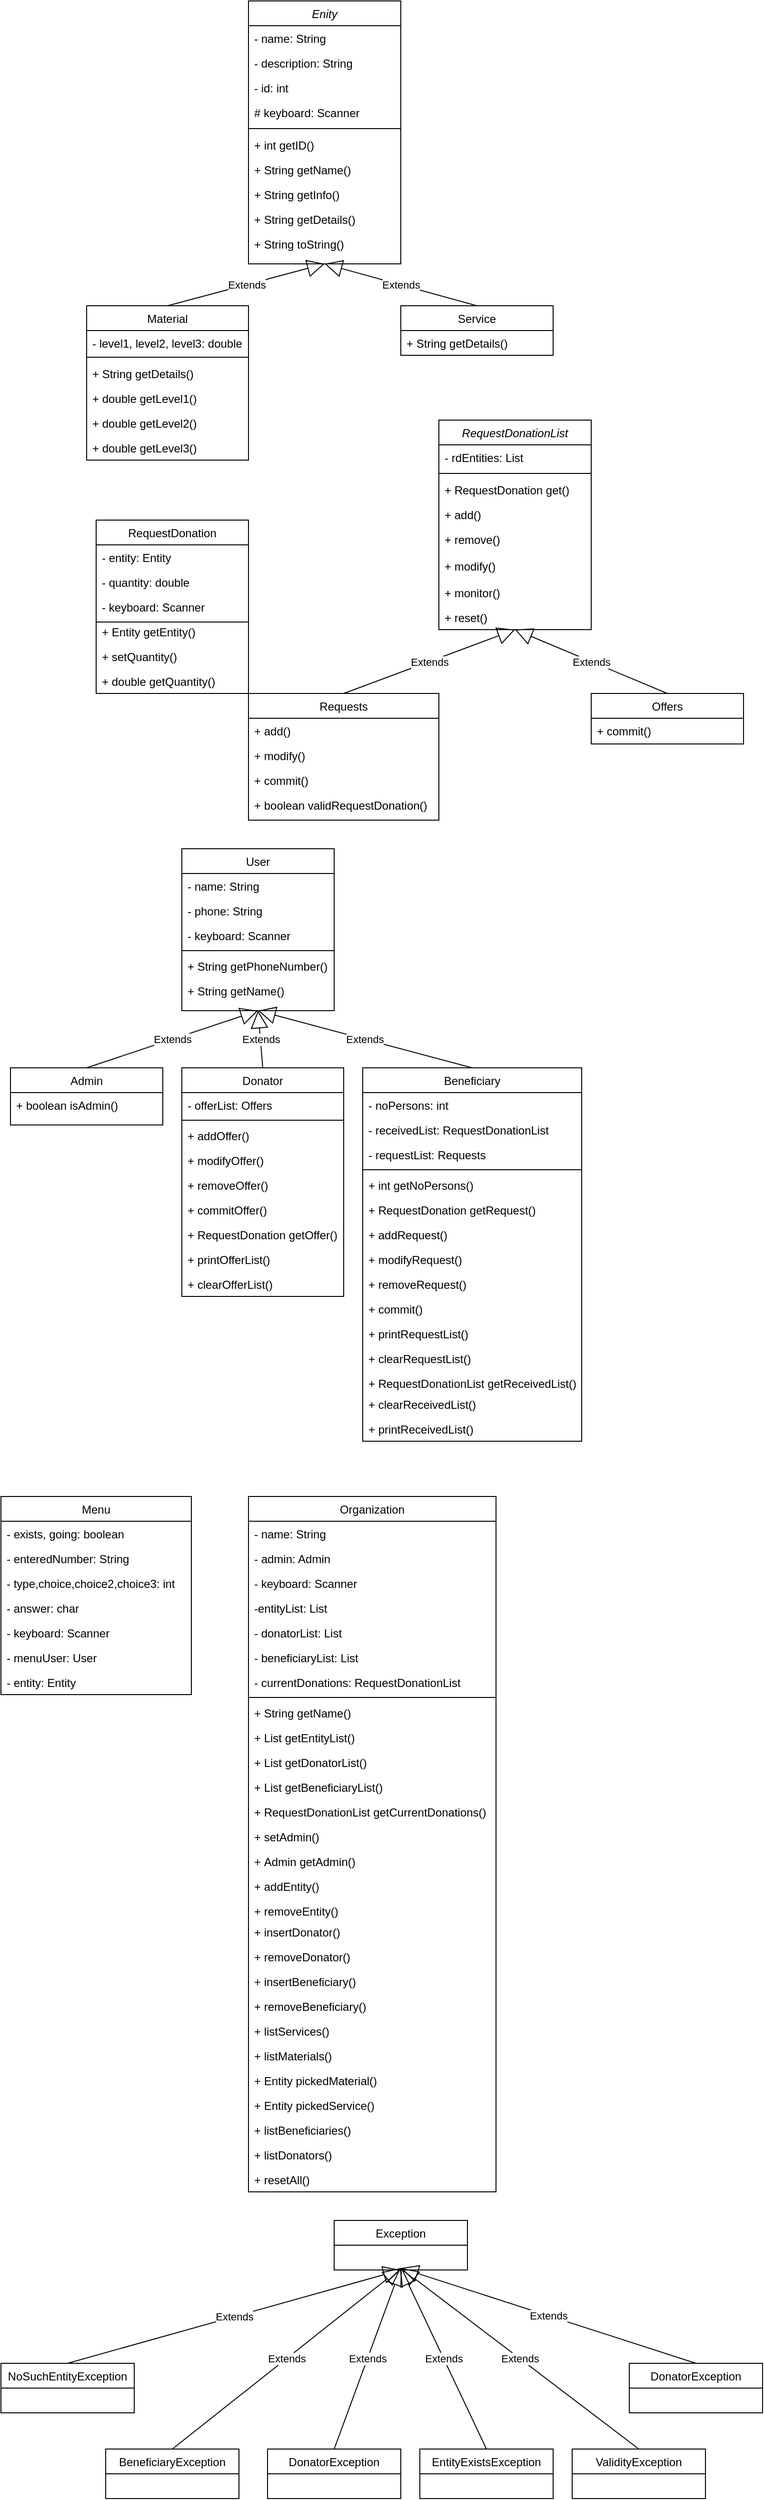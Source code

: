 <mxfile version="14.7.4" type="github">
  <diagram id="C5RBs43oDa-KdzZeNtuy" name="Page-1">
    <mxGraphModel dx="985" dy="637" grid="1" gridSize="10" guides="1" tooltips="1" connect="1" arrows="1" fold="1" page="1" pageScale="1" pageWidth="827" pageHeight="1169" math="0" shadow="0">
      <root>
        <mxCell id="WIyWlLk6GJQsqaUBKTNV-0" />
        <mxCell id="WIyWlLk6GJQsqaUBKTNV-1" parent="WIyWlLk6GJQsqaUBKTNV-0" />
        <mxCell id="zkfFHV4jXpPFQw0GAbJ--0" value="Enity" style="swimlane;fontStyle=2;align=center;verticalAlign=top;childLayout=stackLayout;horizontal=1;startSize=26;horizontalStack=0;resizeParent=1;resizeLast=0;collapsible=1;marginBottom=0;rounded=0;shadow=0;strokeWidth=1;" parent="WIyWlLk6GJQsqaUBKTNV-1" vertex="1">
          <mxGeometry x="280" y="40" width="160" height="276" as="geometry">
            <mxRectangle x="230" y="140" width="160" height="26" as="alternateBounds" />
          </mxGeometry>
        </mxCell>
        <mxCell id="zkfFHV4jXpPFQw0GAbJ--1" value="- name: String" style="text;align=left;verticalAlign=top;spacingLeft=4;spacingRight=4;overflow=hidden;rotatable=0;points=[[0,0.5],[1,0.5]];portConstraint=eastwest;" parent="zkfFHV4jXpPFQw0GAbJ--0" vertex="1">
          <mxGeometry y="26" width="160" height="26" as="geometry" />
        </mxCell>
        <mxCell id="zkfFHV4jXpPFQw0GAbJ--2" value="- description: String" style="text;align=left;verticalAlign=top;spacingLeft=4;spacingRight=4;overflow=hidden;rotatable=0;points=[[0,0.5],[1,0.5]];portConstraint=eastwest;rounded=0;shadow=0;html=0;" parent="zkfFHV4jXpPFQw0GAbJ--0" vertex="1">
          <mxGeometry y="52" width="160" height="26" as="geometry" />
        </mxCell>
        <mxCell id="zkfFHV4jXpPFQw0GAbJ--3" value="- id: int" style="text;align=left;verticalAlign=top;spacingLeft=4;spacingRight=4;overflow=hidden;rotatable=0;points=[[0,0.5],[1,0.5]];portConstraint=eastwest;rounded=0;shadow=0;html=0;" parent="zkfFHV4jXpPFQw0GAbJ--0" vertex="1">
          <mxGeometry y="78" width="160" height="26" as="geometry" />
        </mxCell>
        <mxCell id="yIsXroLYPyBEFq1A_14s-3" value="# keyboard: Scanner" style="text;align=left;verticalAlign=top;spacingLeft=4;spacingRight=4;overflow=hidden;rotatable=0;points=[[0,0.5],[1,0.5]];portConstraint=eastwest;rounded=0;shadow=0;html=0;" vertex="1" parent="zkfFHV4jXpPFQw0GAbJ--0">
          <mxGeometry y="104" width="160" height="26" as="geometry" />
        </mxCell>
        <mxCell id="zkfFHV4jXpPFQw0GAbJ--4" value="" style="line;html=1;strokeWidth=1;align=left;verticalAlign=middle;spacingTop=-1;spacingLeft=3;spacingRight=3;rotatable=0;labelPosition=right;points=[];portConstraint=eastwest;" parent="zkfFHV4jXpPFQw0GAbJ--0" vertex="1">
          <mxGeometry y="130" width="160" height="8" as="geometry" />
        </mxCell>
        <mxCell id="yIsXroLYPyBEFq1A_14s-8" value="+ int getID()" style="text;align=left;verticalAlign=top;spacingLeft=4;spacingRight=4;overflow=hidden;rotatable=0;points=[[0,0.5],[1,0.5]];portConstraint=eastwest;rounded=0;shadow=0;html=0;" vertex="1" parent="zkfFHV4jXpPFQw0GAbJ--0">
          <mxGeometry y="138" width="160" height="26" as="geometry" />
        </mxCell>
        <mxCell id="-UorqYTT1GGAPW61VOYn-3" value="+ String getName()" style="text;align=left;verticalAlign=top;spacingLeft=4;spacingRight=4;overflow=hidden;rotatable=0;points=[[0,0.5],[1,0.5]];portConstraint=eastwest;rounded=0;shadow=0;html=0;" parent="zkfFHV4jXpPFQw0GAbJ--0" vertex="1">
          <mxGeometry y="164" width="160" height="26" as="geometry" />
        </mxCell>
        <mxCell id="yIsXroLYPyBEFq1A_14s-10" value="+ String getInfo()" style="text;align=left;verticalAlign=top;spacingLeft=4;spacingRight=4;overflow=hidden;rotatable=0;points=[[0,0.5],[1,0.5]];portConstraint=eastwest;rounded=0;shadow=0;html=0;" vertex="1" parent="zkfFHV4jXpPFQw0GAbJ--0">
          <mxGeometry y="190" width="160" height="26" as="geometry" />
        </mxCell>
        <mxCell id="-UorqYTT1GGAPW61VOYn-5" value="+ String getDetails()" style="text;align=left;verticalAlign=top;spacingLeft=4;spacingRight=4;overflow=hidden;rotatable=0;points=[[0,0.5],[1,0.5]];portConstraint=eastwest;rounded=0;shadow=0;html=0;" parent="zkfFHV4jXpPFQw0GAbJ--0" vertex="1">
          <mxGeometry y="216" width="160" height="26" as="geometry" />
        </mxCell>
        <mxCell id="-UorqYTT1GGAPW61VOYn-4" value="+ String toString()" style="text;align=left;verticalAlign=top;spacingLeft=4;spacingRight=4;overflow=hidden;rotatable=0;points=[[0,0.5],[1,0.5]];portConstraint=eastwest;rounded=0;shadow=0;html=0;" parent="zkfFHV4jXpPFQw0GAbJ--0" vertex="1">
          <mxGeometry y="242" width="160" height="26" as="geometry" />
        </mxCell>
        <mxCell id="zkfFHV4jXpPFQw0GAbJ--6" value="Material" style="swimlane;fontStyle=0;align=center;verticalAlign=top;childLayout=stackLayout;horizontal=1;startSize=26;horizontalStack=0;resizeParent=1;resizeLast=0;collapsible=1;marginBottom=0;rounded=0;shadow=0;strokeWidth=1;" parent="WIyWlLk6GJQsqaUBKTNV-1" vertex="1">
          <mxGeometry x="110" y="360" width="170" height="162" as="geometry">
            <mxRectangle x="130" y="380" width="160" height="26" as="alternateBounds" />
          </mxGeometry>
        </mxCell>
        <mxCell id="zkfFHV4jXpPFQw0GAbJ--7" value="- level1, level2, level3: double" style="text;align=left;verticalAlign=top;spacingLeft=4;spacingRight=4;overflow=hidden;rotatable=0;points=[[0,0.5],[1,0.5]];portConstraint=eastwest;" parent="zkfFHV4jXpPFQw0GAbJ--6" vertex="1">
          <mxGeometry y="26" width="170" height="24" as="geometry" />
        </mxCell>
        <mxCell id="-UorqYTT1GGAPW61VOYn-6" value="" style="line;html=1;strokeWidth=1;align=left;verticalAlign=middle;spacingTop=-1;spacingLeft=3;spacingRight=3;rotatable=0;labelPosition=right;points=[];portConstraint=eastwest;" parent="zkfFHV4jXpPFQw0GAbJ--6" vertex="1">
          <mxGeometry y="50" width="170" height="8" as="geometry" />
        </mxCell>
        <mxCell id="zkfFHV4jXpPFQw0GAbJ--8" value="+ String getDetails()" style="text;align=left;verticalAlign=top;spacingLeft=4;spacingRight=4;overflow=hidden;rotatable=0;points=[[0,0.5],[1,0.5]];portConstraint=eastwest;rounded=0;shadow=0;html=0;" parent="zkfFHV4jXpPFQw0GAbJ--6" vertex="1">
          <mxGeometry y="58" width="170" height="26" as="geometry" />
        </mxCell>
        <mxCell id="yIsXroLYPyBEFq1A_14s-44" value="+ double getLevel1()" style="text;align=left;verticalAlign=top;spacingLeft=4;spacingRight=4;overflow=hidden;rotatable=0;points=[[0,0.5],[1,0.5]];portConstraint=eastwest;rounded=0;shadow=0;html=0;" vertex="1" parent="zkfFHV4jXpPFQw0GAbJ--6">
          <mxGeometry y="84" width="170" height="26" as="geometry" />
        </mxCell>
        <mxCell id="yIsXroLYPyBEFq1A_14s-45" value="+ double getLevel2()" style="text;align=left;verticalAlign=top;spacingLeft=4;spacingRight=4;overflow=hidden;rotatable=0;points=[[0,0.5],[1,0.5]];portConstraint=eastwest;rounded=0;shadow=0;html=0;" vertex="1" parent="zkfFHV4jXpPFQw0GAbJ--6">
          <mxGeometry y="110" width="170" height="26" as="geometry" />
        </mxCell>
        <mxCell id="yIsXroLYPyBEFq1A_14s-46" value="+ double getLevel3()" style="text;align=left;verticalAlign=top;spacingLeft=4;spacingRight=4;overflow=hidden;rotatable=0;points=[[0,0.5],[1,0.5]];portConstraint=eastwest;rounded=0;shadow=0;html=0;" vertex="1" parent="zkfFHV4jXpPFQw0GAbJ--6">
          <mxGeometry y="136" width="170" height="26" as="geometry" />
        </mxCell>
        <mxCell id="zkfFHV4jXpPFQw0GAbJ--13" value="Service" style="swimlane;fontStyle=0;align=center;verticalAlign=top;childLayout=stackLayout;horizontal=1;startSize=26;horizontalStack=0;resizeParent=1;resizeLast=0;collapsible=1;marginBottom=0;rounded=0;shadow=0;strokeWidth=1;" parent="WIyWlLk6GJQsqaUBKTNV-1" vertex="1">
          <mxGeometry x="440" y="360" width="160" height="52" as="geometry">
            <mxRectangle x="340" y="380" width="170" height="26" as="alternateBounds" />
          </mxGeometry>
        </mxCell>
        <mxCell id="zkfFHV4jXpPFQw0GAbJ--14" value="+ String getDetails()" style="text;align=left;verticalAlign=top;spacingLeft=4;spacingRight=4;overflow=hidden;rotatable=0;points=[[0,0.5],[1,0.5]];portConstraint=eastwest;" parent="zkfFHV4jXpPFQw0GAbJ--13" vertex="1">
          <mxGeometry y="26" width="160" height="26" as="geometry" />
        </mxCell>
        <mxCell id="-UorqYTT1GGAPW61VOYn-16" value="RequestDonationList" style="swimlane;fontStyle=2;align=center;verticalAlign=top;childLayout=stackLayout;horizontal=1;startSize=26;horizontalStack=0;resizeParent=1;resizeLast=0;collapsible=1;marginBottom=0;rounded=0;shadow=0;strokeWidth=1;" parent="WIyWlLk6GJQsqaUBKTNV-1" vertex="1">
          <mxGeometry x="480" y="480" width="160" height="220" as="geometry">
            <mxRectangle x="300" y="370" width="160" height="26" as="alternateBounds" />
          </mxGeometry>
        </mxCell>
        <mxCell id="-UorqYTT1GGAPW61VOYn-17" value="- rdEntities: List" style="text;align=left;verticalAlign=top;spacingLeft=4;spacingRight=4;overflow=hidden;rotatable=0;points=[[0,0.5],[1,0.5]];portConstraint=eastwest;" parent="-UorqYTT1GGAPW61VOYn-16" vertex="1">
          <mxGeometry y="26" width="160" height="26" as="geometry" />
        </mxCell>
        <mxCell id="-UorqYTT1GGAPW61VOYn-20" value="" style="line;html=1;strokeWidth=1;align=left;verticalAlign=middle;spacingTop=-1;spacingLeft=3;spacingRight=3;rotatable=0;labelPosition=right;points=[];portConstraint=eastwest;" parent="-UorqYTT1GGAPW61VOYn-16" vertex="1">
          <mxGeometry y="52" width="160" height="8" as="geometry" />
        </mxCell>
        <mxCell id="-UorqYTT1GGAPW61VOYn-21" value="+ RequestDonation get()" style="text;align=left;verticalAlign=top;spacingLeft=4;spacingRight=4;overflow=hidden;rotatable=0;points=[[0,0.5],[1,0.5]];portConstraint=eastwest;rounded=0;shadow=0;html=0;" parent="-UorqYTT1GGAPW61VOYn-16" vertex="1">
          <mxGeometry y="60" width="160" height="26" as="geometry" />
        </mxCell>
        <mxCell id="-UorqYTT1GGAPW61VOYn-22" value="+ add()" style="text;align=left;verticalAlign=top;spacingLeft=4;spacingRight=4;overflow=hidden;rotatable=0;points=[[0,0.5],[1,0.5]];portConstraint=eastwest;rounded=0;shadow=0;html=0;" parent="-UorqYTT1GGAPW61VOYn-16" vertex="1">
          <mxGeometry y="86" width="160" height="26" as="geometry" />
        </mxCell>
        <mxCell id="-UorqYTT1GGAPW61VOYn-23" value="+ remove()" style="text;align=left;verticalAlign=top;spacingLeft=4;spacingRight=4;overflow=hidden;rotatable=0;points=[[0,0.5],[1,0.5]];portConstraint=eastwest;rounded=0;shadow=0;html=0;" parent="-UorqYTT1GGAPW61VOYn-16" vertex="1">
          <mxGeometry y="112" width="160" height="28" as="geometry" />
        </mxCell>
        <mxCell id="-UorqYTT1GGAPW61VOYn-26" value="+ modify()" style="text;align=left;verticalAlign=top;spacingLeft=4;spacingRight=4;overflow=hidden;rotatable=0;points=[[0,0.5],[1,0.5]];portConstraint=eastwest;rounded=0;shadow=0;html=0;" parent="-UorqYTT1GGAPW61VOYn-16" vertex="1">
          <mxGeometry y="140" width="160" height="28" as="geometry" />
        </mxCell>
        <mxCell id="yIsXroLYPyBEFq1A_14s-57" value="+ monitor()" style="text;align=left;verticalAlign=top;spacingLeft=4;spacingRight=4;overflow=hidden;rotatable=0;points=[[0,0.5],[1,0.5]];portConstraint=eastwest;rounded=0;shadow=0;html=0;" vertex="1" parent="-UorqYTT1GGAPW61VOYn-16">
          <mxGeometry y="168" width="160" height="26" as="geometry" />
        </mxCell>
        <mxCell id="-UorqYTT1GGAPW61VOYn-25" value="+ reset()" style="text;align=left;verticalAlign=top;spacingLeft=4;spacingRight=4;overflow=hidden;rotatable=0;points=[[0,0.5],[1,0.5]];portConstraint=eastwest;rounded=0;shadow=0;html=0;" parent="-UorqYTT1GGAPW61VOYn-16" vertex="1">
          <mxGeometry y="194" width="160" height="26" as="geometry" />
        </mxCell>
        <mxCell id="-UorqYTT1GGAPW61VOYn-29" value="RequestDonation" style="swimlane;fontStyle=0;align=center;verticalAlign=top;childLayout=stackLayout;horizontal=1;startSize=26;horizontalStack=0;resizeParent=1;resizeLast=0;collapsible=1;marginBottom=0;rounded=0;shadow=0;strokeWidth=1;" parent="WIyWlLk6GJQsqaUBKTNV-1" vertex="1">
          <mxGeometry x="120" y="585" width="160" height="182" as="geometry">
            <mxRectangle x="340" y="380" width="170" height="26" as="alternateBounds" />
          </mxGeometry>
        </mxCell>
        <mxCell id="-UorqYTT1GGAPW61VOYn-31" value="- entity: Entity" style="text;align=left;verticalAlign=top;spacingLeft=4;spacingRight=4;overflow=hidden;rotatable=0;points=[[0,0.5],[1,0.5]];portConstraint=eastwest;" parent="-UorqYTT1GGAPW61VOYn-29" vertex="1">
          <mxGeometry y="26" width="160" height="26" as="geometry" />
        </mxCell>
        <mxCell id="-UorqYTT1GGAPW61VOYn-32" value="- quantity: double" style="text;strokeColor=none;fillColor=none;align=left;verticalAlign=top;spacingLeft=4;spacingRight=4;overflow=hidden;rotatable=0;points=[[0,0.5],[1,0.5]];portConstraint=eastwest;" parent="-UorqYTT1GGAPW61VOYn-29" vertex="1">
          <mxGeometry y="52" width="160" height="26" as="geometry" />
        </mxCell>
        <mxCell id="yIsXroLYPyBEFq1A_14s-64" value="- keyboard: Scanner " style="text;align=left;verticalAlign=top;spacingLeft=4;spacingRight=4;overflow=hidden;rotatable=0;points=[[0,0.5],[1,0.5]];portConstraint=eastwest;" vertex="1" parent="-UorqYTT1GGAPW61VOYn-29">
          <mxGeometry y="78" width="160" height="26" as="geometry" />
        </mxCell>
        <mxCell id="yIsXroLYPyBEFq1A_14s-69" value="+ Entity getEntity()" style="text;align=left;verticalAlign=top;spacingLeft=4;spacingRight=4;overflow=hidden;rotatable=0;points=[[0,0.5],[1,0.5]];portConstraint=eastwest;rounded=0;shadow=0;html=0;" vertex="1" parent="-UorqYTT1GGAPW61VOYn-29">
          <mxGeometry y="104" width="160" height="26" as="geometry" />
        </mxCell>
        <mxCell id="yIsXroLYPyBEFq1A_14s-70" value="+ setQuantity()" style="text;align=left;verticalAlign=top;spacingLeft=4;spacingRight=4;overflow=hidden;rotatable=0;points=[[0,0.5],[1,0.5]];portConstraint=eastwest;rounded=0;shadow=0;html=0;" vertex="1" parent="-UorqYTT1GGAPW61VOYn-29">
          <mxGeometry y="130" width="160" height="26" as="geometry" />
        </mxCell>
        <mxCell id="yIsXroLYPyBEFq1A_14s-71" value="+ double getQuantity()" style="text;align=left;verticalAlign=top;spacingLeft=4;spacingRight=4;overflow=hidden;rotatable=0;points=[[0,0.5],[1,0.5]];portConstraint=eastwest;rounded=0;shadow=0;html=0;" vertex="1" parent="-UorqYTT1GGAPW61VOYn-29">
          <mxGeometry y="156" width="160" height="26" as="geometry" />
        </mxCell>
        <mxCell id="-UorqYTT1GGAPW61VOYn-36" value="Offers" style="swimlane;fontStyle=0;align=center;verticalAlign=top;childLayout=stackLayout;horizontal=1;startSize=26;horizontalStack=0;resizeParent=1;resizeLast=0;collapsible=1;marginBottom=0;rounded=0;shadow=0;strokeWidth=1;" parent="WIyWlLk6GJQsqaUBKTNV-1" vertex="1">
          <mxGeometry x="640" y="767" width="160" height="53" as="geometry">
            <mxRectangle x="340" y="380" width="170" height="26" as="alternateBounds" />
          </mxGeometry>
        </mxCell>
        <mxCell id="-UorqYTT1GGAPW61VOYn-38" value="+ commit()" style="text;align=left;verticalAlign=top;spacingLeft=4;spacingRight=4;overflow=hidden;rotatable=0;points=[[0,0.5],[1,0.5]];portConstraint=eastwest;" parent="-UorqYTT1GGAPW61VOYn-36" vertex="1">
          <mxGeometry y="26" width="160" height="26" as="geometry" />
        </mxCell>
        <mxCell id="-UorqYTT1GGAPW61VOYn-39" value="Requests" style="swimlane;fontStyle=0;align=center;verticalAlign=top;childLayout=stackLayout;horizontal=1;startSize=26;horizontalStack=0;resizeParent=1;resizeLast=0;collapsible=1;marginBottom=0;rounded=0;shadow=0;strokeWidth=1;" parent="WIyWlLk6GJQsqaUBKTNV-1" vertex="1">
          <mxGeometry x="280" y="767" width="200" height="133" as="geometry">
            <mxRectangle x="340" y="380" width="170" height="26" as="alternateBounds" />
          </mxGeometry>
        </mxCell>
        <mxCell id="-UorqYTT1GGAPW61VOYn-41" value="+ add()" style="text;align=left;verticalAlign=top;spacingLeft=4;spacingRight=4;overflow=hidden;rotatable=0;points=[[0,0.5],[1,0.5]];portConstraint=eastwest;" parent="-UorqYTT1GGAPW61VOYn-39" vertex="1">
          <mxGeometry y="26" width="200" height="26" as="geometry" />
        </mxCell>
        <mxCell id="-UorqYTT1GGAPW61VOYn-42" value="+ modify()" style="text;align=left;verticalAlign=top;spacingLeft=4;spacingRight=4;overflow=hidden;rotatable=0;points=[[0,0.5],[1,0.5]];portConstraint=eastwest;" parent="-UorqYTT1GGAPW61VOYn-39" vertex="1">
          <mxGeometry y="52" width="200" height="26" as="geometry" />
        </mxCell>
        <mxCell id="-UorqYTT1GGAPW61VOYn-44" value="+ commit()" style="text;align=left;verticalAlign=top;spacingLeft=4;spacingRight=4;overflow=hidden;rotatable=0;points=[[0,0.5],[1,0.5]];portConstraint=eastwest;" parent="-UorqYTT1GGAPW61VOYn-39" vertex="1">
          <mxGeometry y="78" width="200" height="26" as="geometry" />
        </mxCell>
        <mxCell id="-UorqYTT1GGAPW61VOYn-43" value="+ boolean validRequestDonation()" style="text;align=left;verticalAlign=top;spacingLeft=4;spacingRight=4;overflow=hidden;rotatable=0;points=[[0,0.5],[1,0.5]];portConstraint=eastwest;" parent="-UorqYTT1GGAPW61VOYn-39" vertex="1">
          <mxGeometry y="104" width="200" height="26" as="geometry" />
        </mxCell>
        <mxCell id="yIsXroLYPyBEFq1A_14s-42" value="Extends" style="endArrow=block;endSize=16;endFill=0;html=1;exitX=0.5;exitY=0;exitDx=0;exitDy=0;entryX=0.5;entryY=1;entryDx=0;entryDy=0;" edge="1" parent="WIyWlLk6GJQsqaUBKTNV-1" source="zkfFHV4jXpPFQw0GAbJ--6" target="zkfFHV4jXpPFQw0GAbJ--0">
          <mxGeometry width="160" relative="1" as="geometry">
            <mxPoint x="350" y="310" as="sourcePoint" />
            <mxPoint x="350" y="320" as="targetPoint" />
          </mxGeometry>
        </mxCell>
        <mxCell id="yIsXroLYPyBEFq1A_14s-61" value="Extends" style="endArrow=block;endSize=16;endFill=0;html=1;exitX=0.5;exitY=0;exitDx=0;exitDy=0;entryX=0.5;entryY=1;entryDx=0;entryDy=0;" edge="1" parent="WIyWlLk6GJQsqaUBKTNV-1" source="-UorqYTT1GGAPW61VOYn-39" target="-UorqYTT1GGAPW61VOYn-16">
          <mxGeometry width="160" relative="1" as="geometry">
            <mxPoint x="320" y="640" as="sourcePoint" />
            <mxPoint x="540" y="767" as="targetPoint" />
          </mxGeometry>
        </mxCell>
        <mxCell id="yIsXroLYPyBEFq1A_14s-62" value="Extends" style="endArrow=block;endSize=16;endFill=0;html=1;exitX=0.5;exitY=0;exitDx=0;exitDy=0;" edge="1" parent="WIyWlLk6GJQsqaUBKTNV-1" source="-UorqYTT1GGAPW61VOYn-36">
          <mxGeometry width="160" relative="1" as="geometry">
            <mxPoint x="690" y="740" as="sourcePoint" />
            <mxPoint x="560" y="700" as="targetPoint" />
          </mxGeometry>
        </mxCell>
        <mxCell id="yIsXroLYPyBEFq1A_14s-63" value="Extends" style="endArrow=block;endSize=16;endFill=0;html=1;exitX=0.5;exitY=0;exitDx=0;exitDy=0;" edge="1" parent="WIyWlLk6GJQsqaUBKTNV-1" source="zkfFHV4jXpPFQw0GAbJ--13">
          <mxGeometry width="160" relative="1" as="geometry">
            <mxPoint x="320" y="270" as="sourcePoint" />
            <mxPoint x="360" y="316" as="targetPoint" />
          </mxGeometry>
        </mxCell>
        <mxCell id="-UorqYTT1GGAPW61VOYn-30" value="" style="line;html=1;strokeWidth=1;align=left;verticalAlign=middle;spacingTop=-1;spacingLeft=3;spacingRight=3;rotatable=0;labelPosition=right;points=[];portConstraint=eastwest;" parent="WIyWlLk6GJQsqaUBKTNV-1" vertex="1">
          <mxGeometry x="120" y="674" width="160" height="36" as="geometry" />
        </mxCell>
        <mxCell id="yIsXroLYPyBEFq1A_14s-73" value="User" style="swimlane;fontStyle=0;align=center;verticalAlign=top;childLayout=stackLayout;horizontal=1;startSize=26;horizontalStack=0;resizeParent=1;resizeLast=0;collapsible=1;marginBottom=0;rounded=0;shadow=0;strokeWidth=1;" vertex="1" parent="WIyWlLk6GJQsqaUBKTNV-1">
          <mxGeometry x="210" y="930" width="160" height="170" as="geometry">
            <mxRectangle x="340" y="380" width="170" height="26" as="alternateBounds" />
          </mxGeometry>
        </mxCell>
        <mxCell id="yIsXroLYPyBEFq1A_14s-74" value="- name: String" style="text;align=left;verticalAlign=top;spacingLeft=4;spacingRight=4;overflow=hidden;rotatable=0;points=[[0,0.5],[1,0.5]];portConstraint=eastwest;" vertex="1" parent="yIsXroLYPyBEFq1A_14s-73">
          <mxGeometry y="26" width="160" height="26" as="geometry" />
        </mxCell>
        <mxCell id="yIsXroLYPyBEFq1A_14s-75" value="- phone: String" style="text;strokeColor=none;fillColor=none;align=left;verticalAlign=top;spacingLeft=4;spacingRight=4;overflow=hidden;rotatable=0;points=[[0,0.5],[1,0.5]];portConstraint=eastwest;" vertex="1" parent="yIsXroLYPyBEFq1A_14s-73">
          <mxGeometry y="52" width="160" height="26" as="geometry" />
        </mxCell>
        <mxCell id="yIsXroLYPyBEFq1A_14s-76" value="- keyboard: Scanner " style="text;align=left;verticalAlign=top;spacingLeft=4;spacingRight=4;overflow=hidden;rotatable=0;points=[[0,0.5],[1,0.5]];portConstraint=eastwest;" vertex="1" parent="yIsXroLYPyBEFq1A_14s-73">
          <mxGeometry y="78" width="160" height="26" as="geometry" />
        </mxCell>
        <mxCell id="yIsXroLYPyBEFq1A_14s-80" value="" style="line;html=1;strokeWidth=1;align=left;verticalAlign=middle;spacingTop=-1;spacingLeft=3;spacingRight=3;rotatable=0;labelPosition=right;points=[];portConstraint=eastwest;" vertex="1" parent="yIsXroLYPyBEFq1A_14s-73">
          <mxGeometry y="104" width="160" height="6" as="geometry" />
        </mxCell>
        <mxCell id="yIsXroLYPyBEFq1A_14s-77" value="+ String getPhoneNumber()" style="text;align=left;verticalAlign=top;spacingLeft=4;spacingRight=4;overflow=hidden;rotatable=0;points=[[0,0.5],[1,0.5]];portConstraint=eastwest;rounded=0;shadow=0;html=0;" vertex="1" parent="yIsXroLYPyBEFq1A_14s-73">
          <mxGeometry y="110" width="160" height="26" as="geometry" />
        </mxCell>
        <mxCell id="yIsXroLYPyBEFq1A_14s-78" value="+ String getName()" style="text;align=left;verticalAlign=top;spacingLeft=4;spacingRight=4;overflow=hidden;rotatable=0;points=[[0,0.5],[1,0.5]];portConstraint=eastwest;rounded=0;shadow=0;html=0;" vertex="1" parent="yIsXroLYPyBEFq1A_14s-73">
          <mxGeometry y="136" width="160" height="26" as="geometry" />
        </mxCell>
        <mxCell id="yIsXroLYPyBEFq1A_14s-81" value="Admin" style="swimlane;fontStyle=0;align=center;verticalAlign=top;childLayout=stackLayout;horizontal=1;startSize=26;horizontalStack=0;resizeParent=1;resizeLast=0;collapsible=1;marginBottom=0;rounded=0;shadow=0;strokeWidth=1;" vertex="1" parent="WIyWlLk6GJQsqaUBKTNV-1">
          <mxGeometry x="30" y="1160" width="160" height="60" as="geometry">
            <mxRectangle x="340" y="380" width="170" height="26" as="alternateBounds" />
          </mxGeometry>
        </mxCell>
        <mxCell id="yIsXroLYPyBEFq1A_14s-87" value="+ boolean isAdmin()" style="text;align=left;verticalAlign=top;spacingLeft=4;spacingRight=4;overflow=hidden;rotatable=0;points=[[0,0.5],[1,0.5]];portConstraint=eastwest;rounded=0;shadow=0;html=0;" vertex="1" parent="yIsXroLYPyBEFq1A_14s-81">
          <mxGeometry y="26" width="160" height="26" as="geometry" />
        </mxCell>
        <mxCell id="yIsXroLYPyBEFq1A_14s-88" value="Donator" style="swimlane;fontStyle=0;align=center;verticalAlign=top;childLayout=stackLayout;horizontal=1;startSize=26;horizontalStack=0;resizeParent=1;resizeLast=0;collapsible=1;marginBottom=0;rounded=0;shadow=0;strokeWidth=1;" vertex="1" parent="WIyWlLk6GJQsqaUBKTNV-1">
          <mxGeometry x="210" y="1160" width="170" height="240" as="geometry">
            <mxRectangle x="340" y="380" width="170" height="26" as="alternateBounds" />
          </mxGeometry>
        </mxCell>
        <mxCell id="yIsXroLYPyBEFq1A_14s-91" value="- offerList: Offers &#xa; " style="text;align=left;verticalAlign=top;spacingLeft=4;spacingRight=4;overflow=hidden;rotatable=0;points=[[0,0.5],[1,0.5]];portConstraint=eastwest;" vertex="1" parent="yIsXroLYPyBEFq1A_14s-88">
          <mxGeometry y="26" width="170" height="26" as="geometry" />
        </mxCell>
        <mxCell id="yIsXroLYPyBEFq1A_14s-92" value="" style="line;html=1;strokeWidth=1;align=left;verticalAlign=middle;spacingTop=-1;spacingLeft=3;spacingRight=3;rotatable=0;labelPosition=right;points=[];portConstraint=eastwest;" vertex="1" parent="yIsXroLYPyBEFq1A_14s-88">
          <mxGeometry y="52" width="170" height="6" as="geometry" />
        </mxCell>
        <mxCell id="yIsXroLYPyBEFq1A_14s-93" value="+ addOffer()" style="text;align=left;verticalAlign=top;spacingLeft=4;spacingRight=4;overflow=hidden;rotatable=0;points=[[0,0.5],[1,0.5]];portConstraint=eastwest;rounded=0;shadow=0;html=0;" vertex="1" parent="yIsXroLYPyBEFq1A_14s-88">
          <mxGeometry y="58" width="170" height="26" as="geometry" />
        </mxCell>
        <mxCell id="yIsXroLYPyBEFq1A_14s-94" value="+ modifyOffer()" style="text;align=left;verticalAlign=top;spacingLeft=4;spacingRight=4;overflow=hidden;rotatable=0;points=[[0,0.5],[1,0.5]];portConstraint=eastwest;rounded=0;shadow=0;html=0;" vertex="1" parent="yIsXroLYPyBEFq1A_14s-88">
          <mxGeometry y="84" width="170" height="26" as="geometry" />
        </mxCell>
        <mxCell id="yIsXroLYPyBEFq1A_14s-102" value="+ removeOffer()" style="text;align=left;verticalAlign=top;spacingLeft=4;spacingRight=4;overflow=hidden;rotatable=0;points=[[0,0.5],[1,0.5]];portConstraint=eastwest;rounded=0;shadow=0;html=0;" vertex="1" parent="yIsXroLYPyBEFq1A_14s-88">
          <mxGeometry y="110" width="170" height="26" as="geometry" />
        </mxCell>
        <mxCell id="yIsXroLYPyBEFq1A_14s-103" value="+ commitOffer()" style="text;align=left;verticalAlign=top;spacingLeft=4;spacingRight=4;overflow=hidden;rotatable=0;points=[[0,0.5],[1,0.5]];portConstraint=eastwest;rounded=0;shadow=0;html=0;" vertex="1" parent="yIsXroLYPyBEFq1A_14s-88">
          <mxGeometry y="136" width="170" height="26" as="geometry" />
        </mxCell>
        <mxCell id="yIsXroLYPyBEFq1A_14s-104" value="+ RequestDonation getOffer()" style="text;align=left;verticalAlign=top;spacingLeft=4;spacingRight=4;overflow=hidden;rotatable=0;points=[[0,0.5],[1,0.5]];portConstraint=eastwest;rounded=0;shadow=0;html=0;" vertex="1" parent="yIsXroLYPyBEFq1A_14s-88">
          <mxGeometry y="162" width="170" height="26" as="geometry" />
        </mxCell>
        <mxCell id="yIsXroLYPyBEFq1A_14s-105" value="+ printOfferList()" style="text;align=left;verticalAlign=top;spacingLeft=4;spacingRight=4;overflow=hidden;rotatable=0;points=[[0,0.5],[1,0.5]];portConstraint=eastwest;rounded=0;shadow=0;html=0;" vertex="1" parent="yIsXroLYPyBEFq1A_14s-88">
          <mxGeometry y="188" width="170" height="26" as="geometry" />
        </mxCell>
        <mxCell id="yIsXroLYPyBEFq1A_14s-107" value="+ clearOfferList()" style="text;align=left;verticalAlign=top;spacingLeft=4;spacingRight=4;overflow=hidden;rotatable=0;points=[[0,0.5],[1,0.5]];portConstraint=eastwest;rounded=0;shadow=0;html=0;" vertex="1" parent="yIsXroLYPyBEFq1A_14s-88">
          <mxGeometry y="214" width="170" height="26" as="geometry" />
        </mxCell>
        <mxCell id="yIsXroLYPyBEFq1A_14s-95" value="Beneficiary" style="swimlane;fontStyle=0;align=center;verticalAlign=top;childLayout=stackLayout;horizontal=1;startSize=26;horizontalStack=0;resizeParent=1;resizeLast=0;collapsible=1;marginBottom=0;rounded=0;shadow=0;strokeWidth=1;" vertex="1" parent="WIyWlLk6GJQsqaUBKTNV-1">
          <mxGeometry x="400" y="1160" width="230" height="392" as="geometry">
            <mxRectangle x="340" y="380" width="170" height="26" as="alternateBounds" />
          </mxGeometry>
        </mxCell>
        <mxCell id="yIsXroLYPyBEFq1A_14s-96" value="- noPersons: int" style="text;align=left;verticalAlign=top;spacingLeft=4;spacingRight=4;overflow=hidden;rotatable=0;points=[[0,0.5],[1,0.5]];portConstraint=eastwest;" vertex="1" parent="yIsXroLYPyBEFq1A_14s-95">
          <mxGeometry y="26" width="230" height="26" as="geometry" />
        </mxCell>
        <mxCell id="yIsXroLYPyBEFq1A_14s-97" value="- receivedList: RequestDonationList " style="text;strokeColor=none;fillColor=none;align=left;verticalAlign=top;spacingLeft=4;spacingRight=4;overflow=hidden;rotatable=0;points=[[0,0.5],[1,0.5]];portConstraint=eastwest;" vertex="1" parent="yIsXroLYPyBEFq1A_14s-95">
          <mxGeometry y="52" width="230" height="26" as="geometry" />
        </mxCell>
        <mxCell id="yIsXroLYPyBEFq1A_14s-98" value="- requestList: Requests" style="text;align=left;verticalAlign=top;spacingLeft=4;spacingRight=4;overflow=hidden;rotatable=0;points=[[0,0.5],[1,0.5]];portConstraint=eastwest;" vertex="1" parent="yIsXroLYPyBEFq1A_14s-95">
          <mxGeometry y="78" width="230" height="26" as="geometry" />
        </mxCell>
        <mxCell id="yIsXroLYPyBEFq1A_14s-99" value="" style="line;html=1;strokeWidth=1;align=left;verticalAlign=middle;spacingTop=-1;spacingLeft=3;spacingRight=3;rotatable=0;labelPosition=right;points=[];portConstraint=eastwest;" vertex="1" parent="yIsXroLYPyBEFq1A_14s-95">
          <mxGeometry y="104" width="230" height="6" as="geometry" />
        </mxCell>
        <mxCell id="yIsXroLYPyBEFq1A_14s-100" value="+ int getNoPersons()" style="text;align=left;verticalAlign=top;spacingLeft=4;spacingRight=4;overflow=hidden;rotatable=0;points=[[0,0.5],[1,0.5]];portConstraint=eastwest;rounded=0;shadow=0;html=0;" vertex="1" parent="yIsXroLYPyBEFq1A_14s-95">
          <mxGeometry y="110" width="230" height="26" as="geometry" />
        </mxCell>
        <mxCell id="yIsXroLYPyBEFq1A_14s-101" value="+ RequestDonation getRequest()" style="text;align=left;verticalAlign=top;spacingLeft=4;spacingRight=4;overflow=hidden;rotatable=0;points=[[0,0.5],[1,0.5]];portConstraint=eastwest;rounded=0;shadow=0;html=0;" vertex="1" parent="yIsXroLYPyBEFq1A_14s-95">
          <mxGeometry y="136" width="230" height="26" as="geometry" />
        </mxCell>
        <mxCell id="yIsXroLYPyBEFq1A_14s-111" value="+ addRequest()" style="text;align=left;verticalAlign=top;spacingLeft=4;spacingRight=4;overflow=hidden;rotatable=0;points=[[0,0.5],[1,0.5]];portConstraint=eastwest;rounded=0;shadow=0;html=0;" vertex="1" parent="yIsXroLYPyBEFq1A_14s-95">
          <mxGeometry y="162" width="230" height="26" as="geometry" />
        </mxCell>
        <mxCell id="yIsXroLYPyBEFq1A_14s-112" value="+ modifyRequest()" style="text;align=left;verticalAlign=top;spacingLeft=4;spacingRight=4;overflow=hidden;rotatable=0;points=[[0,0.5],[1,0.5]];portConstraint=eastwest;rounded=0;shadow=0;html=0;" vertex="1" parent="yIsXroLYPyBEFq1A_14s-95">
          <mxGeometry y="188" width="230" height="26" as="geometry" />
        </mxCell>
        <mxCell id="yIsXroLYPyBEFq1A_14s-113" value="+ removeRequest()" style="text;align=left;verticalAlign=top;spacingLeft=4;spacingRight=4;overflow=hidden;rotatable=0;points=[[0,0.5],[1,0.5]];portConstraint=eastwest;rounded=0;shadow=0;html=0;" vertex="1" parent="yIsXroLYPyBEFq1A_14s-95">
          <mxGeometry y="214" width="230" height="26" as="geometry" />
        </mxCell>
        <mxCell id="yIsXroLYPyBEFq1A_14s-114" value="+ commit()" style="text;align=left;verticalAlign=top;spacingLeft=4;spacingRight=4;overflow=hidden;rotatable=0;points=[[0,0.5],[1,0.5]];portConstraint=eastwest;rounded=0;shadow=0;html=0;" vertex="1" parent="yIsXroLYPyBEFq1A_14s-95">
          <mxGeometry y="240" width="230" height="26" as="geometry" />
        </mxCell>
        <mxCell id="yIsXroLYPyBEFq1A_14s-115" value="+ printRequestList()" style="text;align=left;verticalAlign=top;spacingLeft=4;spacingRight=4;overflow=hidden;rotatable=0;points=[[0,0.5],[1,0.5]];portConstraint=eastwest;rounded=0;shadow=0;html=0;" vertex="1" parent="yIsXroLYPyBEFq1A_14s-95">
          <mxGeometry y="266" width="230" height="26" as="geometry" />
        </mxCell>
        <mxCell id="yIsXroLYPyBEFq1A_14s-116" value="+ clearRequestList()" style="text;align=left;verticalAlign=top;spacingLeft=4;spacingRight=4;overflow=hidden;rotatable=0;points=[[0,0.5],[1,0.5]];portConstraint=eastwest;rounded=0;shadow=0;html=0;" vertex="1" parent="yIsXroLYPyBEFq1A_14s-95">
          <mxGeometry y="292" width="230" height="26" as="geometry" />
        </mxCell>
        <mxCell id="yIsXroLYPyBEFq1A_14s-117" value="+ RequestDonationList getReceivedList()" style="text;align=left;verticalAlign=top;spacingLeft=4;spacingRight=4;overflow=hidden;rotatable=0;points=[[0,0.5],[1,0.5]];portConstraint=eastwest;rounded=0;shadow=0;html=0;" vertex="1" parent="yIsXroLYPyBEFq1A_14s-95">
          <mxGeometry y="318" width="230" height="22" as="geometry" />
        </mxCell>
        <mxCell id="yIsXroLYPyBEFq1A_14s-118" value="+ clearReceivedList()" style="text;align=left;verticalAlign=top;spacingLeft=4;spacingRight=4;overflow=hidden;rotatable=0;points=[[0,0.5],[1,0.5]];portConstraint=eastwest;rounded=0;shadow=0;html=0;" vertex="1" parent="yIsXroLYPyBEFq1A_14s-95">
          <mxGeometry y="340" width="230" height="26" as="geometry" />
        </mxCell>
        <mxCell id="yIsXroLYPyBEFq1A_14s-119" value="+ printReceivedList()" style="text;align=left;verticalAlign=top;spacingLeft=4;spacingRight=4;overflow=hidden;rotatable=0;points=[[0,0.5],[1,0.5]];portConstraint=eastwest;rounded=0;shadow=0;html=0;" vertex="1" parent="yIsXroLYPyBEFq1A_14s-95">
          <mxGeometry y="366" width="230" height="26" as="geometry" />
        </mxCell>
        <mxCell id="yIsXroLYPyBEFq1A_14s-108" value="Extends" style="endArrow=block;endSize=16;endFill=0;html=1;exitX=0.5;exitY=0;exitDx=0;exitDy=0;entryX=0.5;entryY=1;entryDx=0;entryDy=0;" edge="1" parent="WIyWlLk6GJQsqaUBKTNV-1" source="yIsXroLYPyBEFq1A_14s-81" target="yIsXroLYPyBEFq1A_14s-73">
          <mxGeometry width="160" relative="1" as="geometry">
            <mxPoint x="100" y="1130" as="sourcePoint" />
            <mxPoint x="260" y="1130" as="targetPoint" />
          </mxGeometry>
        </mxCell>
        <mxCell id="yIsXroLYPyBEFq1A_14s-109" value="Extends" style="endArrow=block;endSize=16;endFill=0;html=1;exitX=0.5;exitY=0;exitDx=0;exitDy=0;" edge="1" parent="WIyWlLk6GJQsqaUBKTNV-1" source="yIsXroLYPyBEFq1A_14s-88">
          <mxGeometry width="160" relative="1" as="geometry">
            <mxPoint x="290" y="1110" as="sourcePoint" />
            <mxPoint x="290" y="1100" as="targetPoint" />
          </mxGeometry>
        </mxCell>
        <mxCell id="yIsXroLYPyBEFq1A_14s-110" value="Extends" style="endArrow=block;endSize=16;endFill=0;html=1;entryX=0.5;entryY=1;entryDx=0;entryDy=0;exitX=0.5;exitY=0;exitDx=0;exitDy=0;" edge="1" parent="WIyWlLk6GJQsqaUBKTNV-1" source="yIsXroLYPyBEFq1A_14s-95" target="yIsXroLYPyBEFq1A_14s-73">
          <mxGeometry width="160" relative="1" as="geometry">
            <mxPoint x="340" y="1130" as="sourcePoint" />
            <mxPoint x="480" y="1130" as="targetPoint" />
          </mxGeometry>
        </mxCell>
        <mxCell id="yIsXroLYPyBEFq1A_14s-120" value="Menu" style="swimlane;fontStyle=0;align=center;verticalAlign=top;childLayout=stackLayout;horizontal=1;startSize=26;horizontalStack=0;resizeParent=1;resizeLast=0;collapsible=1;marginBottom=0;rounded=0;shadow=0;strokeWidth=1;" vertex="1" parent="WIyWlLk6GJQsqaUBKTNV-1">
          <mxGeometry x="20" y="1610" width="200" height="208" as="geometry">
            <mxRectangle x="340" y="380" width="170" height="26" as="alternateBounds" />
          </mxGeometry>
        </mxCell>
        <mxCell id="yIsXroLYPyBEFq1A_14s-121" value="- exists, going: boolean" style="text;align=left;verticalAlign=top;spacingLeft=4;spacingRight=4;overflow=hidden;rotatable=0;points=[[0,0.5],[1,0.5]];portConstraint=eastwest;rounded=0;shadow=0;html=0;" vertex="1" parent="yIsXroLYPyBEFq1A_14s-120">
          <mxGeometry y="26" width="200" height="26" as="geometry" />
        </mxCell>
        <mxCell id="yIsXroLYPyBEFq1A_14s-124" value="- enteredNumber: String" style="text;align=left;verticalAlign=top;spacingLeft=4;spacingRight=4;overflow=hidden;rotatable=0;points=[[0,0.5],[1,0.5]];portConstraint=eastwest;rounded=0;shadow=0;html=0;" vertex="1" parent="yIsXroLYPyBEFq1A_14s-120">
          <mxGeometry y="52" width="200" height="26" as="geometry" />
        </mxCell>
        <mxCell id="yIsXroLYPyBEFq1A_14s-125" value="- type,choice,choice2,choice3: int" style="text;align=left;verticalAlign=top;spacingLeft=4;spacingRight=4;overflow=hidden;rotatable=0;points=[[0,0.5],[1,0.5]];portConstraint=eastwest;rounded=0;shadow=0;html=0;" vertex="1" parent="yIsXroLYPyBEFq1A_14s-120">
          <mxGeometry y="78" width="200" height="26" as="geometry" />
        </mxCell>
        <mxCell id="yIsXroLYPyBEFq1A_14s-126" value="- answer: char" style="text;align=left;verticalAlign=top;spacingLeft=4;spacingRight=4;overflow=hidden;rotatable=0;points=[[0,0.5],[1,0.5]];portConstraint=eastwest;rounded=0;shadow=0;html=0;" vertex="1" parent="yIsXroLYPyBEFq1A_14s-120">
          <mxGeometry y="104" width="200" height="26" as="geometry" />
        </mxCell>
        <mxCell id="yIsXroLYPyBEFq1A_14s-127" value="- keyboard: Scanner" style="text;align=left;verticalAlign=top;spacingLeft=4;spacingRight=4;overflow=hidden;rotatable=0;points=[[0,0.5],[1,0.5]];portConstraint=eastwest;rounded=0;shadow=0;html=0;" vertex="1" parent="yIsXroLYPyBEFq1A_14s-120">
          <mxGeometry y="130" width="200" height="26" as="geometry" />
        </mxCell>
        <mxCell id="yIsXroLYPyBEFq1A_14s-128" value="- menuUser: User" style="text;align=left;verticalAlign=top;spacingLeft=4;spacingRight=4;overflow=hidden;rotatable=0;points=[[0,0.5],[1,0.5]];portConstraint=eastwest;rounded=0;shadow=0;html=0;" vertex="1" parent="yIsXroLYPyBEFq1A_14s-120">
          <mxGeometry y="156" width="200" height="26" as="geometry" />
        </mxCell>
        <mxCell id="yIsXroLYPyBEFq1A_14s-129" value="- entity: Entity" style="text;align=left;verticalAlign=top;spacingLeft=4;spacingRight=4;overflow=hidden;rotatable=0;points=[[0,0.5],[1,0.5]];portConstraint=eastwest;rounded=0;shadow=0;html=0;" vertex="1" parent="yIsXroLYPyBEFq1A_14s-120">
          <mxGeometry y="182" width="200" height="26" as="geometry" />
        </mxCell>
        <mxCell id="yIsXroLYPyBEFq1A_14s-130" value="Organization" style="swimlane;fontStyle=0;align=center;verticalAlign=top;childLayout=stackLayout;horizontal=1;startSize=26;horizontalStack=0;resizeParent=1;resizeLast=0;collapsible=1;marginBottom=0;rounded=0;shadow=0;strokeWidth=1;" vertex="1" parent="WIyWlLk6GJQsqaUBKTNV-1">
          <mxGeometry x="280" y="1610" width="260" height="730" as="geometry">
            <mxRectangle x="340" y="380" width="170" height="26" as="alternateBounds" />
          </mxGeometry>
        </mxCell>
        <mxCell id="yIsXroLYPyBEFq1A_14s-131" value="- name: String" style="text;align=left;verticalAlign=top;spacingLeft=4;spacingRight=4;overflow=hidden;rotatable=0;points=[[0,0.5],[1,0.5]];portConstraint=eastwest;" vertex="1" parent="yIsXroLYPyBEFq1A_14s-130">
          <mxGeometry y="26" width="260" height="26" as="geometry" />
        </mxCell>
        <mxCell id="yIsXroLYPyBEFq1A_14s-132" value="- admin: Admin" style="text;strokeColor=none;fillColor=none;align=left;verticalAlign=top;spacingLeft=4;spacingRight=4;overflow=hidden;rotatable=0;points=[[0,0.5],[1,0.5]];portConstraint=eastwest;" vertex="1" parent="yIsXroLYPyBEFq1A_14s-130">
          <mxGeometry y="52" width="260" height="26" as="geometry" />
        </mxCell>
        <mxCell id="yIsXroLYPyBEFq1A_14s-133" value="- keyboard: Scanner" style="text;align=left;verticalAlign=top;spacingLeft=4;spacingRight=4;overflow=hidden;rotatable=0;points=[[0,0.5],[1,0.5]];portConstraint=eastwest;" vertex="1" parent="yIsXroLYPyBEFq1A_14s-130">
          <mxGeometry y="78" width="260" height="26" as="geometry" />
        </mxCell>
        <mxCell id="yIsXroLYPyBEFq1A_14s-155" value="-entityList: List" style="text;align=left;verticalAlign=top;spacingLeft=4;spacingRight=4;overflow=hidden;rotatable=0;points=[[0,0.5],[1,0.5]];portConstraint=eastwest;" vertex="1" parent="yIsXroLYPyBEFq1A_14s-130">
          <mxGeometry y="104" width="260" height="26" as="geometry" />
        </mxCell>
        <mxCell id="yIsXroLYPyBEFq1A_14s-156" value="- donatorList: List" style="text;align=left;verticalAlign=top;spacingLeft=4;spacingRight=4;overflow=hidden;rotatable=0;points=[[0,0.5],[1,0.5]];portConstraint=eastwest;" vertex="1" parent="yIsXroLYPyBEFq1A_14s-130">
          <mxGeometry y="130" width="260" height="26" as="geometry" />
        </mxCell>
        <mxCell id="yIsXroLYPyBEFq1A_14s-157" value="- beneficiaryList: List" style="text;align=left;verticalAlign=top;spacingLeft=4;spacingRight=4;overflow=hidden;rotatable=0;points=[[0,0.5],[1,0.5]];portConstraint=eastwest;" vertex="1" parent="yIsXroLYPyBEFq1A_14s-130">
          <mxGeometry y="156" width="260" height="26" as="geometry" />
        </mxCell>
        <mxCell id="yIsXroLYPyBEFq1A_14s-158" value="- currentDonations: RequestDonationList" style="text;align=left;verticalAlign=top;spacingLeft=4;spacingRight=4;overflow=hidden;rotatable=0;points=[[0,0.5],[1,0.5]];portConstraint=eastwest;" vertex="1" parent="yIsXroLYPyBEFq1A_14s-130">
          <mxGeometry y="182" width="260" height="26" as="geometry" />
        </mxCell>
        <mxCell id="yIsXroLYPyBEFq1A_14s-134" value="" style="line;html=1;strokeWidth=1;align=left;verticalAlign=middle;spacingTop=-1;spacingLeft=3;spacingRight=3;rotatable=0;labelPosition=right;points=[];portConstraint=eastwest;" vertex="1" parent="yIsXroLYPyBEFq1A_14s-130">
          <mxGeometry y="208" width="260" height="6" as="geometry" />
        </mxCell>
        <mxCell id="yIsXroLYPyBEFq1A_14s-135" value="+ String getName()" style="text;align=left;verticalAlign=top;spacingLeft=4;spacingRight=4;overflow=hidden;rotatable=0;points=[[0,0.5],[1,0.5]];portConstraint=eastwest;rounded=0;shadow=0;html=0;" vertex="1" parent="yIsXroLYPyBEFq1A_14s-130">
          <mxGeometry y="214" width="260" height="26" as="geometry" />
        </mxCell>
        <mxCell id="yIsXroLYPyBEFq1A_14s-136" value="+ List getEntityList()" style="text;align=left;verticalAlign=top;spacingLeft=4;spacingRight=4;overflow=hidden;rotatable=0;points=[[0,0.5],[1,0.5]];portConstraint=eastwest;rounded=0;shadow=0;html=0;" vertex="1" parent="yIsXroLYPyBEFq1A_14s-130">
          <mxGeometry y="240" width="260" height="26" as="geometry" />
        </mxCell>
        <mxCell id="yIsXroLYPyBEFq1A_14s-137" value="+ List getDonatorList()" style="text;align=left;verticalAlign=top;spacingLeft=4;spacingRight=4;overflow=hidden;rotatable=0;points=[[0,0.5],[1,0.5]];portConstraint=eastwest;rounded=0;shadow=0;html=0;" vertex="1" parent="yIsXroLYPyBEFq1A_14s-130">
          <mxGeometry y="266" width="260" height="26" as="geometry" />
        </mxCell>
        <mxCell id="yIsXroLYPyBEFq1A_14s-138" value="+ List getBeneficiaryList()" style="text;align=left;verticalAlign=top;spacingLeft=4;spacingRight=4;overflow=hidden;rotatable=0;points=[[0,0.5],[1,0.5]];portConstraint=eastwest;rounded=0;shadow=0;html=0;" vertex="1" parent="yIsXroLYPyBEFq1A_14s-130">
          <mxGeometry y="292" width="260" height="26" as="geometry" />
        </mxCell>
        <mxCell id="yIsXroLYPyBEFq1A_14s-139" value="+ RequestDonationList getCurrentDonations()" style="text;align=left;verticalAlign=top;spacingLeft=4;spacingRight=4;overflow=hidden;rotatable=0;points=[[0,0.5],[1,0.5]];portConstraint=eastwest;rounded=0;shadow=0;html=0;" vertex="1" parent="yIsXroLYPyBEFq1A_14s-130">
          <mxGeometry y="318" width="260" height="26" as="geometry" />
        </mxCell>
        <mxCell id="yIsXroLYPyBEFq1A_14s-140" value="+ setAdmin()" style="text;align=left;verticalAlign=top;spacingLeft=4;spacingRight=4;overflow=hidden;rotatable=0;points=[[0,0.5],[1,0.5]];portConstraint=eastwest;rounded=0;shadow=0;html=0;" vertex="1" parent="yIsXroLYPyBEFq1A_14s-130">
          <mxGeometry y="344" width="260" height="26" as="geometry" />
        </mxCell>
        <mxCell id="yIsXroLYPyBEFq1A_14s-141" value="+ Admin getAdmin()" style="text;align=left;verticalAlign=top;spacingLeft=4;spacingRight=4;overflow=hidden;rotatable=0;points=[[0,0.5],[1,0.5]];portConstraint=eastwest;rounded=0;shadow=0;html=0;" vertex="1" parent="yIsXroLYPyBEFq1A_14s-130">
          <mxGeometry y="370" width="260" height="26" as="geometry" />
        </mxCell>
        <mxCell id="yIsXroLYPyBEFq1A_14s-142" value="+ addEntity()" style="text;align=left;verticalAlign=top;spacingLeft=4;spacingRight=4;overflow=hidden;rotatable=0;points=[[0,0.5],[1,0.5]];portConstraint=eastwest;rounded=0;shadow=0;html=0;" vertex="1" parent="yIsXroLYPyBEFq1A_14s-130">
          <mxGeometry y="396" width="260" height="26" as="geometry" />
        </mxCell>
        <mxCell id="yIsXroLYPyBEFq1A_14s-143" value="+ removeEntity()" style="text;align=left;verticalAlign=top;spacingLeft=4;spacingRight=4;overflow=hidden;rotatable=0;points=[[0,0.5],[1,0.5]];portConstraint=eastwest;rounded=0;shadow=0;html=0;" vertex="1" parent="yIsXroLYPyBEFq1A_14s-130">
          <mxGeometry y="422" width="260" height="22" as="geometry" />
        </mxCell>
        <mxCell id="yIsXroLYPyBEFq1A_14s-144" value="+ insertDonator()" style="text;align=left;verticalAlign=top;spacingLeft=4;spacingRight=4;overflow=hidden;rotatable=0;points=[[0,0.5],[1,0.5]];portConstraint=eastwest;rounded=0;shadow=0;html=0;" vertex="1" parent="yIsXroLYPyBEFq1A_14s-130">
          <mxGeometry y="444" width="260" height="26" as="geometry" />
        </mxCell>
        <mxCell id="yIsXroLYPyBEFq1A_14s-145" value="+ removeDonator()" style="text;align=left;verticalAlign=top;spacingLeft=4;spacingRight=4;overflow=hidden;rotatable=0;points=[[0,0.5],[1,0.5]];portConstraint=eastwest;rounded=0;shadow=0;html=0;" vertex="1" parent="yIsXroLYPyBEFq1A_14s-130">
          <mxGeometry y="470" width="260" height="26" as="geometry" />
        </mxCell>
        <mxCell id="yIsXroLYPyBEFq1A_14s-146" value="+ insertBeneficiary()" style="text;align=left;verticalAlign=top;spacingLeft=4;spacingRight=4;overflow=hidden;rotatable=0;points=[[0,0.5],[1,0.5]];portConstraint=eastwest;rounded=0;shadow=0;html=0;" vertex="1" parent="yIsXroLYPyBEFq1A_14s-130">
          <mxGeometry y="496" width="260" height="26" as="geometry" />
        </mxCell>
        <mxCell id="yIsXroLYPyBEFq1A_14s-147" value="+ removeBeneficiary()" style="text;align=left;verticalAlign=top;spacingLeft=4;spacingRight=4;overflow=hidden;rotatable=0;points=[[0,0.5],[1,0.5]];portConstraint=eastwest;rounded=0;shadow=0;html=0;" vertex="1" parent="yIsXroLYPyBEFq1A_14s-130">
          <mxGeometry y="522" width="260" height="26" as="geometry" />
        </mxCell>
        <mxCell id="yIsXroLYPyBEFq1A_14s-148" value="+ listServices()" style="text;align=left;verticalAlign=top;spacingLeft=4;spacingRight=4;overflow=hidden;rotatable=0;points=[[0,0.5],[1,0.5]];portConstraint=eastwest;rounded=0;shadow=0;html=0;" vertex="1" parent="yIsXroLYPyBEFq1A_14s-130">
          <mxGeometry y="548" width="260" height="26" as="geometry" />
        </mxCell>
        <mxCell id="yIsXroLYPyBEFq1A_14s-149" value="+ listMaterials()" style="text;align=left;verticalAlign=top;spacingLeft=4;spacingRight=4;overflow=hidden;rotatable=0;points=[[0,0.5],[1,0.5]];portConstraint=eastwest;rounded=0;shadow=0;html=0;" vertex="1" parent="yIsXroLYPyBEFq1A_14s-130">
          <mxGeometry y="574" width="260" height="26" as="geometry" />
        </mxCell>
        <mxCell id="yIsXroLYPyBEFq1A_14s-150" value="+ Entity pickedMaterial()" style="text;align=left;verticalAlign=top;spacingLeft=4;spacingRight=4;overflow=hidden;rotatable=0;points=[[0,0.5],[1,0.5]];portConstraint=eastwest;rounded=0;shadow=0;html=0;" vertex="1" parent="yIsXroLYPyBEFq1A_14s-130">
          <mxGeometry y="600" width="260" height="26" as="geometry" />
        </mxCell>
        <mxCell id="yIsXroLYPyBEFq1A_14s-151" value="+ Entity pickedService()" style="text;align=left;verticalAlign=top;spacingLeft=4;spacingRight=4;overflow=hidden;rotatable=0;points=[[0,0.5],[1,0.5]];portConstraint=eastwest;rounded=0;shadow=0;html=0;" vertex="1" parent="yIsXroLYPyBEFq1A_14s-130">
          <mxGeometry y="626" width="260" height="26" as="geometry" />
        </mxCell>
        <mxCell id="yIsXroLYPyBEFq1A_14s-152" value="+ listBeneficiaries()" style="text;align=left;verticalAlign=top;spacingLeft=4;spacingRight=4;overflow=hidden;rotatable=0;points=[[0,0.5],[1,0.5]];portConstraint=eastwest;rounded=0;shadow=0;html=0;" vertex="1" parent="yIsXroLYPyBEFq1A_14s-130">
          <mxGeometry y="652" width="260" height="26" as="geometry" />
        </mxCell>
        <mxCell id="yIsXroLYPyBEFq1A_14s-153" value="+ listDonators()" style="text;align=left;verticalAlign=top;spacingLeft=4;spacingRight=4;overflow=hidden;rotatable=0;points=[[0,0.5],[1,0.5]];portConstraint=eastwest;rounded=0;shadow=0;html=0;" vertex="1" parent="yIsXroLYPyBEFq1A_14s-130">
          <mxGeometry y="678" width="260" height="26" as="geometry" />
        </mxCell>
        <mxCell id="yIsXroLYPyBEFq1A_14s-154" value="+ resetAll()" style="text;align=left;verticalAlign=top;spacingLeft=4;spacingRight=4;overflow=hidden;rotatable=0;points=[[0,0.5],[1,0.5]];portConstraint=eastwest;rounded=0;shadow=0;html=0;" vertex="1" parent="yIsXroLYPyBEFq1A_14s-130">
          <mxGeometry y="704" width="260" height="26" as="geometry" />
        </mxCell>
        <mxCell id="yIsXroLYPyBEFq1A_14s-159" value="NoSuchEntityException" style="swimlane;fontStyle=0;childLayout=stackLayout;horizontal=1;startSize=26;fillColor=none;horizontalStack=0;resizeParent=1;resizeParentMax=0;resizeLast=0;collapsible=1;marginBottom=0;" vertex="1" parent="WIyWlLk6GJQsqaUBKTNV-1">
          <mxGeometry x="20" y="2520" width="140" height="52" as="geometry" />
        </mxCell>
        <mxCell id="yIsXroLYPyBEFq1A_14s-163" value="Exception" style="swimlane;fontStyle=0;childLayout=stackLayout;horizontal=1;startSize=26;fillColor=none;horizontalStack=0;resizeParent=1;resizeParentMax=0;resizeLast=0;collapsible=1;marginBottom=0;" vertex="1" parent="WIyWlLk6GJQsqaUBKTNV-1">
          <mxGeometry x="370" y="2370" width="140" height="52" as="geometry" />
        </mxCell>
        <mxCell id="yIsXroLYPyBEFq1A_14s-164" value="BeneficiaryException" style="swimlane;fontStyle=0;childLayout=stackLayout;horizontal=1;startSize=26;fillColor=none;horizontalStack=0;resizeParent=1;resizeParentMax=0;resizeLast=0;collapsible=1;marginBottom=0;" vertex="1" parent="WIyWlLk6GJQsqaUBKTNV-1">
          <mxGeometry x="130" y="2610" width="140" height="52" as="geometry" />
        </mxCell>
        <mxCell id="yIsXroLYPyBEFq1A_14s-165" value="EntityExistsException" style="swimlane;fontStyle=0;childLayout=stackLayout;horizontal=1;startSize=26;fillColor=none;horizontalStack=0;resizeParent=1;resizeParentMax=0;resizeLast=0;collapsible=1;marginBottom=0;" vertex="1" parent="WIyWlLk6GJQsqaUBKTNV-1">
          <mxGeometry x="460" y="2610" width="140" height="52" as="geometry" />
        </mxCell>
        <mxCell id="yIsXroLYPyBEFq1A_14s-166" value="ValidityException" style="swimlane;fontStyle=0;childLayout=stackLayout;horizontal=1;startSize=26;fillColor=none;horizontalStack=0;resizeParent=1;resizeParentMax=0;resizeLast=0;collapsible=1;marginBottom=0;" vertex="1" parent="WIyWlLk6GJQsqaUBKTNV-1">
          <mxGeometry x="620" y="2610" width="140" height="52" as="geometry" />
        </mxCell>
        <mxCell id="yIsXroLYPyBEFq1A_14s-167" value="DonatorException" style="swimlane;fontStyle=0;childLayout=stackLayout;horizontal=1;startSize=26;fillColor=none;horizontalStack=0;resizeParent=1;resizeParentMax=0;resizeLast=0;collapsible=1;marginBottom=0;" vertex="1" parent="WIyWlLk6GJQsqaUBKTNV-1">
          <mxGeometry x="680" y="2520" width="140" height="52" as="geometry" />
        </mxCell>
        <mxCell id="yIsXroLYPyBEFq1A_14s-168" value="DonatorException" style="swimlane;fontStyle=0;childLayout=stackLayout;horizontal=1;startSize=26;fillColor=none;horizontalStack=0;resizeParent=1;resizeParentMax=0;resizeLast=0;collapsible=1;marginBottom=0;" vertex="1" parent="WIyWlLk6GJQsqaUBKTNV-1">
          <mxGeometry x="300" y="2610" width="140" height="52" as="geometry" />
        </mxCell>
        <mxCell id="yIsXroLYPyBEFq1A_14s-172" value="Extends" style="endArrow=block;endSize=16;endFill=0;html=1;exitX=0.5;exitY=0;exitDx=0;exitDy=0;" edge="1" parent="WIyWlLk6GJQsqaUBKTNV-1" source="yIsXroLYPyBEFq1A_14s-164">
          <mxGeometry width="160" relative="1" as="geometry">
            <mxPoint x="254" y="2500" as="sourcePoint" />
            <mxPoint x="440" y="2420" as="targetPoint" />
          </mxGeometry>
        </mxCell>
        <mxCell id="yIsXroLYPyBEFq1A_14s-173" value="Extends" style="endArrow=block;endSize=16;endFill=0;html=1;exitX=0.5;exitY=0;exitDx=0;exitDy=0;" edge="1" parent="WIyWlLk6GJQsqaUBKTNV-1" source="yIsXroLYPyBEFq1A_14s-165">
          <mxGeometry width="160" relative="1" as="geometry">
            <mxPoint x="264" y="2510" as="sourcePoint" />
            <mxPoint x="440" y="2420" as="targetPoint" />
          </mxGeometry>
        </mxCell>
        <mxCell id="yIsXroLYPyBEFq1A_14s-174" value="Extends" style="endArrow=block;endSize=16;endFill=0;html=1;exitX=0.5;exitY=0;exitDx=0;exitDy=0;" edge="1" parent="WIyWlLk6GJQsqaUBKTNV-1" source="yIsXroLYPyBEFq1A_14s-168">
          <mxGeometry width="160" relative="1" as="geometry">
            <mxPoint x="274" y="2520" as="sourcePoint" />
            <mxPoint x="440" y="2420" as="targetPoint" />
          </mxGeometry>
        </mxCell>
        <mxCell id="yIsXroLYPyBEFq1A_14s-175" value="Extends" style="endArrow=block;endSize=16;endFill=0;html=1;exitX=0.5;exitY=0;exitDx=0;exitDy=0;entryX=0.5;entryY=1;entryDx=0;entryDy=0;" edge="1" parent="WIyWlLk6GJQsqaUBKTNV-1" source="yIsXroLYPyBEFq1A_14s-159" target="yIsXroLYPyBEFq1A_14s-163">
          <mxGeometry width="160" relative="1" as="geometry">
            <mxPoint x="80" y="2500" as="sourcePoint" />
            <mxPoint x="240" y="2500" as="targetPoint" />
          </mxGeometry>
        </mxCell>
        <mxCell id="yIsXroLYPyBEFq1A_14s-176" value="Extends" style="endArrow=block;endSize=16;endFill=0;html=1;" edge="1" parent="WIyWlLk6GJQsqaUBKTNV-1">
          <mxGeometry width="160" relative="1" as="geometry">
            <mxPoint x="690" y="2610" as="sourcePoint" />
            <mxPoint x="440" y="2420" as="targetPoint" />
          </mxGeometry>
        </mxCell>
        <mxCell id="yIsXroLYPyBEFq1A_14s-177" value="Extends" style="endArrow=block;endSize=16;endFill=0;html=1;exitX=0.5;exitY=0;exitDx=0;exitDy=0;" edge="1" parent="WIyWlLk6GJQsqaUBKTNV-1" source="yIsXroLYPyBEFq1A_14s-167">
          <mxGeometry width="160" relative="1" as="geometry">
            <mxPoint x="730" y="2520" as="sourcePoint" />
            <mxPoint x="440" y="2420" as="targetPoint" />
          </mxGeometry>
        </mxCell>
      </root>
    </mxGraphModel>
  </diagram>
</mxfile>
